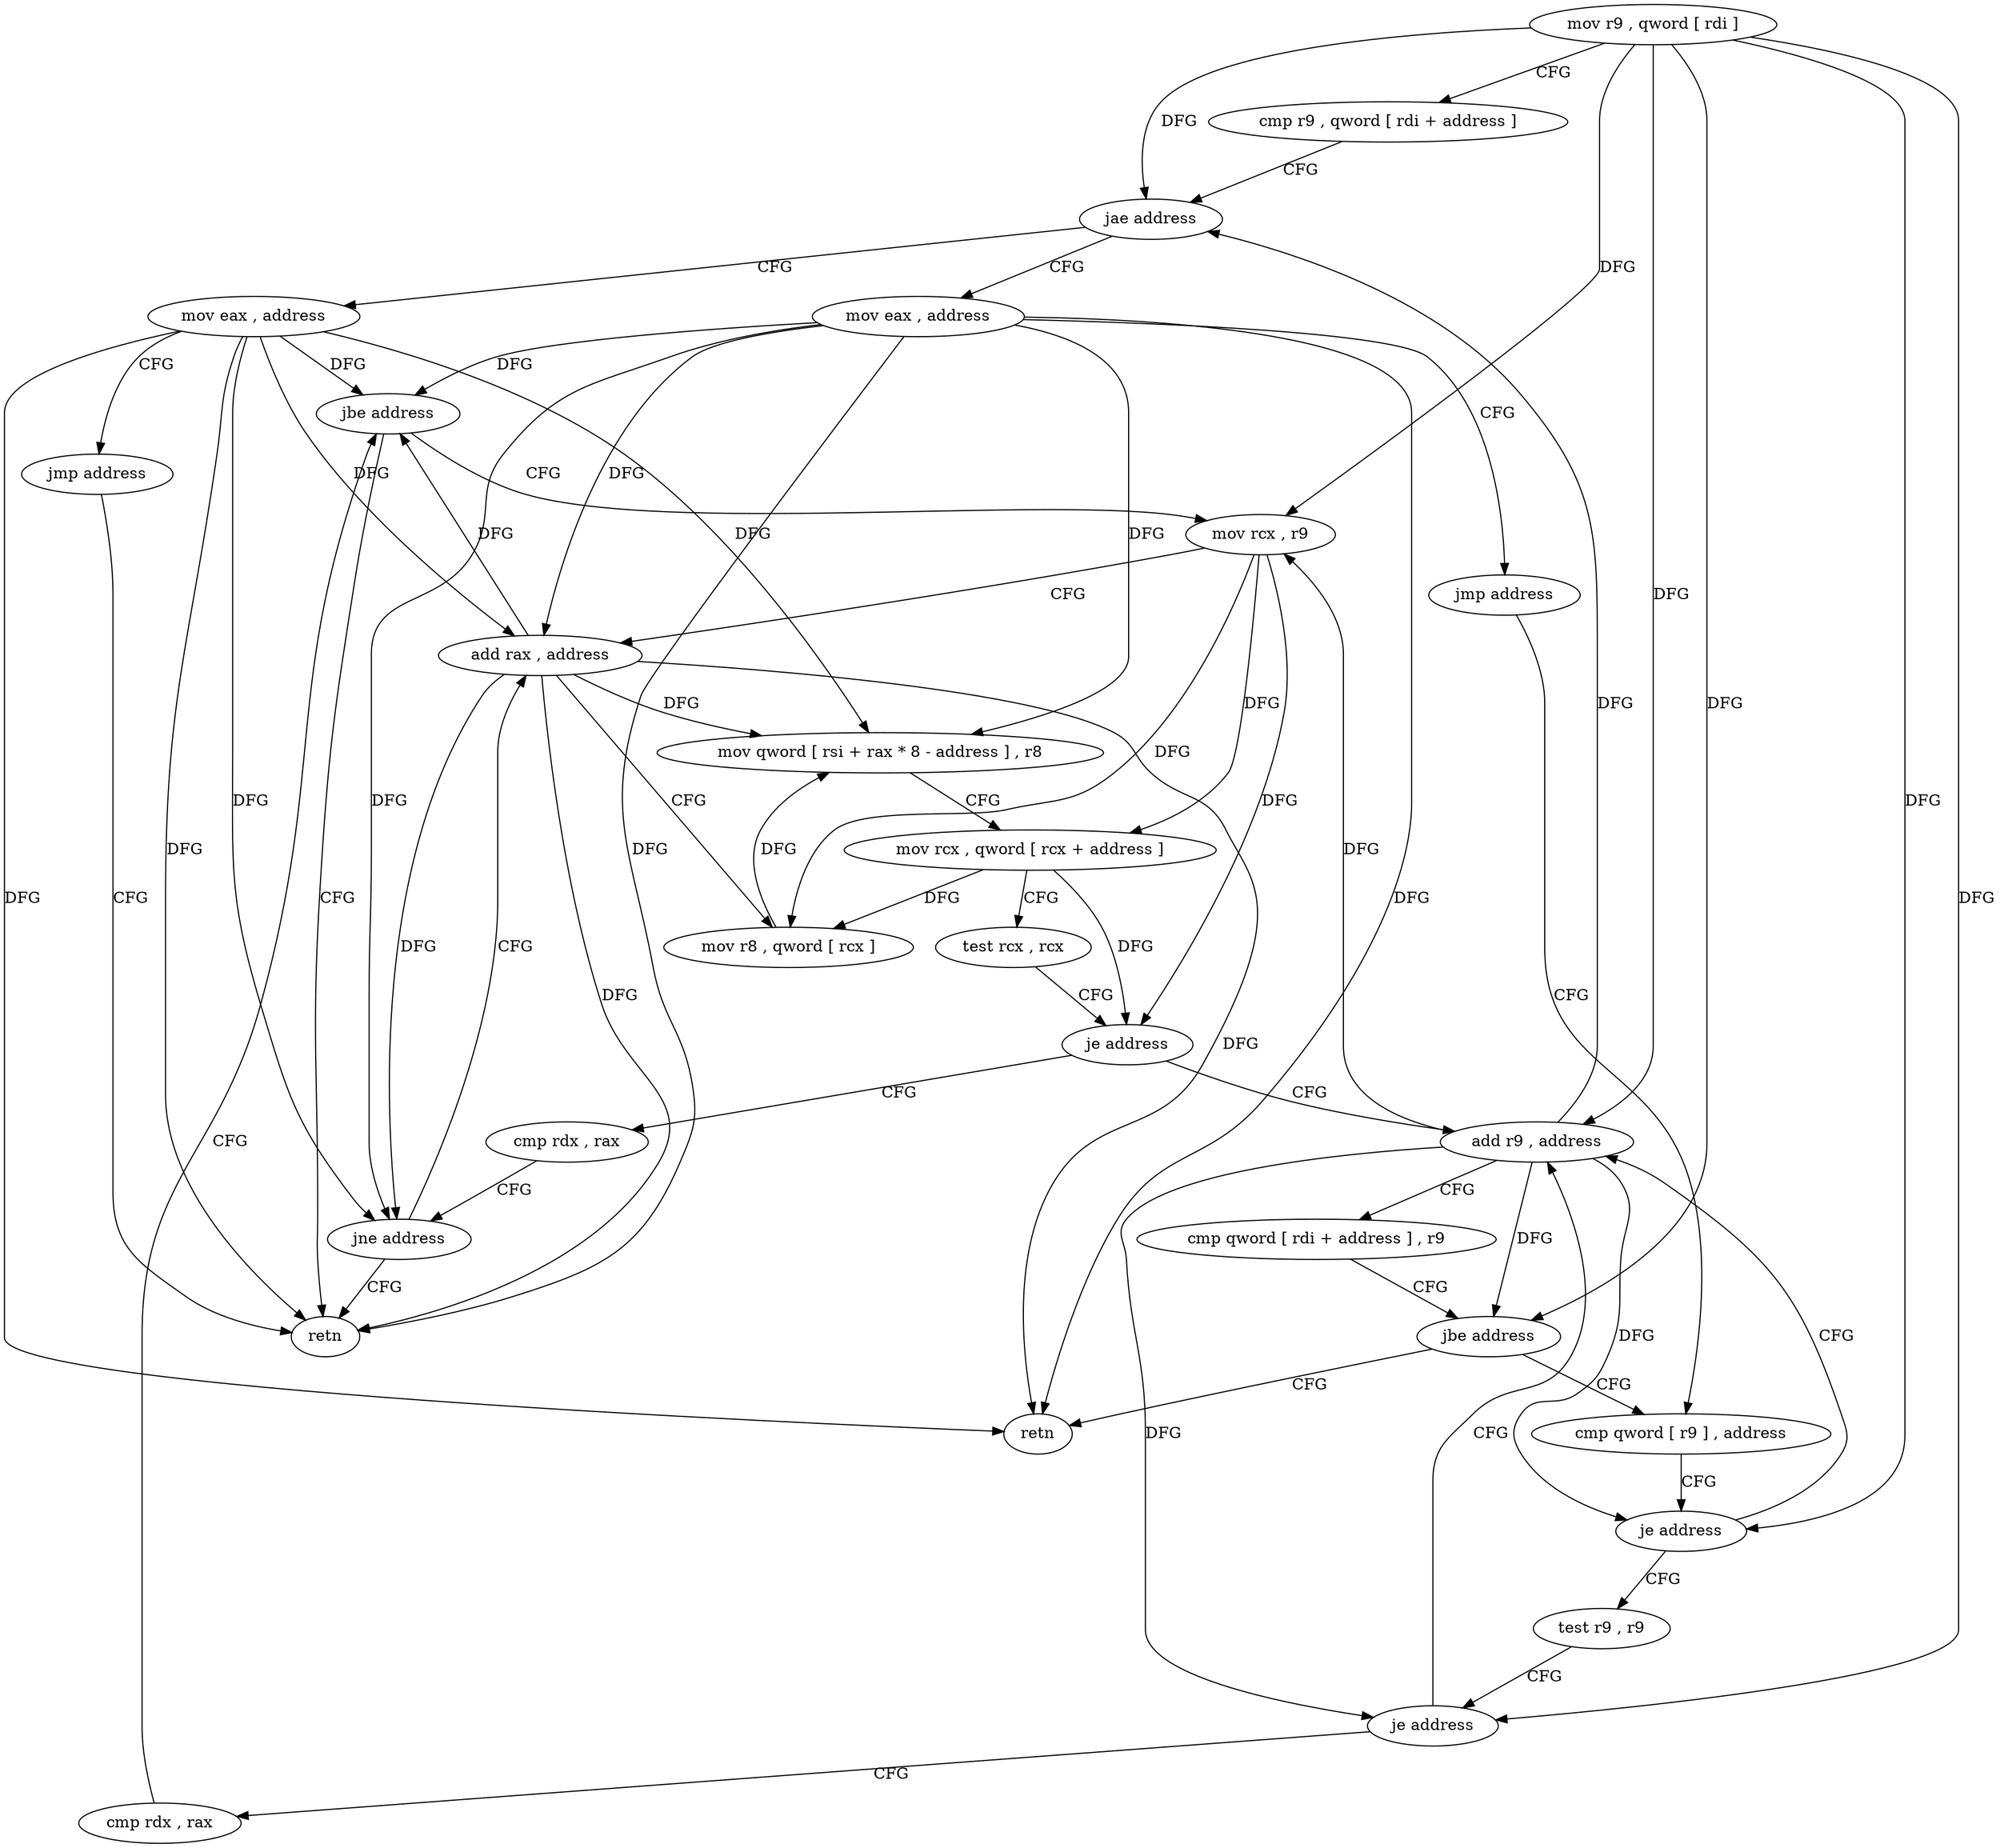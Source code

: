 digraph "func" {
"4277107" [label = "mov r9 , qword [ rdi ]" ]
"4277110" [label = "cmp r9 , qword [ rdi + address ]" ]
"4277114" [label = "jae address" ]
"4277182" [label = "mov eax , address" ]
"4277116" [label = "mov eax , address" ]
"4277187" [label = "jmp address" ]
"4277178" [label = "retn" ]
"4277121" [label = "jmp address" ]
"4277133" [label = "cmp qword [ r9 ] , address" ]
"4277137" [label = "je address" ]
"4277123" [label = "add r9 , address" ]
"4277139" [label = "test r9 , r9" ]
"4277127" [label = "cmp qword [ rdi + address ] , r9" ]
"4277131" [label = "jbe address" ]
"4277180" [label = "retn" ]
"4277142" [label = "je address" ]
"4277144" [label = "cmp rdx , rax" ]
"4277147" [label = "jbe address" ]
"4277149" [label = "mov rcx , r9" ]
"4277152" [label = "add rax , address" ]
"4277173" [label = "cmp rdx , rax" ]
"4277176" [label = "jne address" ]
"4277156" [label = "mov r8 , qword [ rcx ]" ]
"4277159" [label = "mov qword [ rsi + rax * 8 - address ] , r8" ]
"4277164" [label = "mov rcx , qword [ rcx + address ]" ]
"4277168" [label = "test rcx , rcx" ]
"4277171" [label = "je address" ]
"4277107" -> "4277110" [ label = "CFG" ]
"4277107" -> "4277114" [ label = "DFG" ]
"4277107" -> "4277137" [ label = "DFG" ]
"4277107" -> "4277123" [ label = "DFG" ]
"4277107" -> "4277131" [ label = "DFG" ]
"4277107" -> "4277142" [ label = "DFG" ]
"4277107" -> "4277149" [ label = "DFG" ]
"4277110" -> "4277114" [ label = "CFG" ]
"4277114" -> "4277182" [ label = "CFG" ]
"4277114" -> "4277116" [ label = "CFG" ]
"4277182" -> "4277187" [ label = "CFG" ]
"4277182" -> "4277178" [ label = "DFG" ]
"4277182" -> "4277180" [ label = "DFG" ]
"4277182" -> "4277147" [ label = "DFG" ]
"4277182" -> "4277152" [ label = "DFG" ]
"4277182" -> "4277159" [ label = "DFG" ]
"4277182" -> "4277176" [ label = "DFG" ]
"4277116" -> "4277121" [ label = "CFG" ]
"4277116" -> "4277178" [ label = "DFG" ]
"4277116" -> "4277180" [ label = "DFG" ]
"4277116" -> "4277147" [ label = "DFG" ]
"4277116" -> "4277152" [ label = "DFG" ]
"4277116" -> "4277159" [ label = "DFG" ]
"4277116" -> "4277176" [ label = "DFG" ]
"4277187" -> "4277178" [ label = "CFG" ]
"4277121" -> "4277133" [ label = "CFG" ]
"4277133" -> "4277137" [ label = "CFG" ]
"4277137" -> "4277123" [ label = "CFG" ]
"4277137" -> "4277139" [ label = "CFG" ]
"4277123" -> "4277127" [ label = "CFG" ]
"4277123" -> "4277137" [ label = "DFG" ]
"4277123" -> "4277114" [ label = "DFG" ]
"4277123" -> "4277131" [ label = "DFG" ]
"4277123" -> "4277142" [ label = "DFG" ]
"4277123" -> "4277149" [ label = "DFG" ]
"4277139" -> "4277142" [ label = "CFG" ]
"4277127" -> "4277131" [ label = "CFG" ]
"4277131" -> "4277180" [ label = "CFG" ]
"4277131" -> "4277133" [ label = "CFG" ]
"4277142" -> "4277123" [ label = "CFG" ]
"4277142" -> "4277144" [ label = "CFG" ]
"4277144" -> "4277147" [ label = "CFG" ]
"4277147" -> "4277178" [ label = "CFG" ]
"4277147" -> "4277149" [ label = "CFG" ]
"4277149" -> "4277152" [ label = "CFG" ]
"4277149" -> "4277156" [ label = "DFG" ]
"4277149" -> "4277164" [ label = "DFG" ]
"4277149" -> "4277171" [ label = "DFG" ]
"4277152" -> "4277156" [ label = "CFG" ]
"4277152" -> "4277147" [ label = "DFG" ]
"4277152" -> "4277178" [ label = "DFG" ]
"4277152" -> "4277180" [ label = "DFG" ]
"4277152" -> "4277159" [ label = "DFG" ]
"4277152" -> "4277176" [ label = "DFG" ]
"4277173" -> "4277176" [ label = "CFG" ]
"4277176" -> "4277152" [ label = "CFG" ]
"4277176" -> "4277178" [ label = "CFG" ]
"4277156" -> "4277159" [ label = "DFG" ]
"4277159" -> "4277164" [ label = "CFG" ]
"4277164" -> "4277168" [ label = "CFG" ]
"4277164" -> "4277156" [ label = "DFG" ]
"4277164" -> "4277171" [ label = "DFG" ]
"4277168" -> "4277171" [ label = "CFG" ]
"4277171" -> "4277123" [ label = "CFG" ]
"4277171" -> "4277173" [ label = "CFG" ]
}
